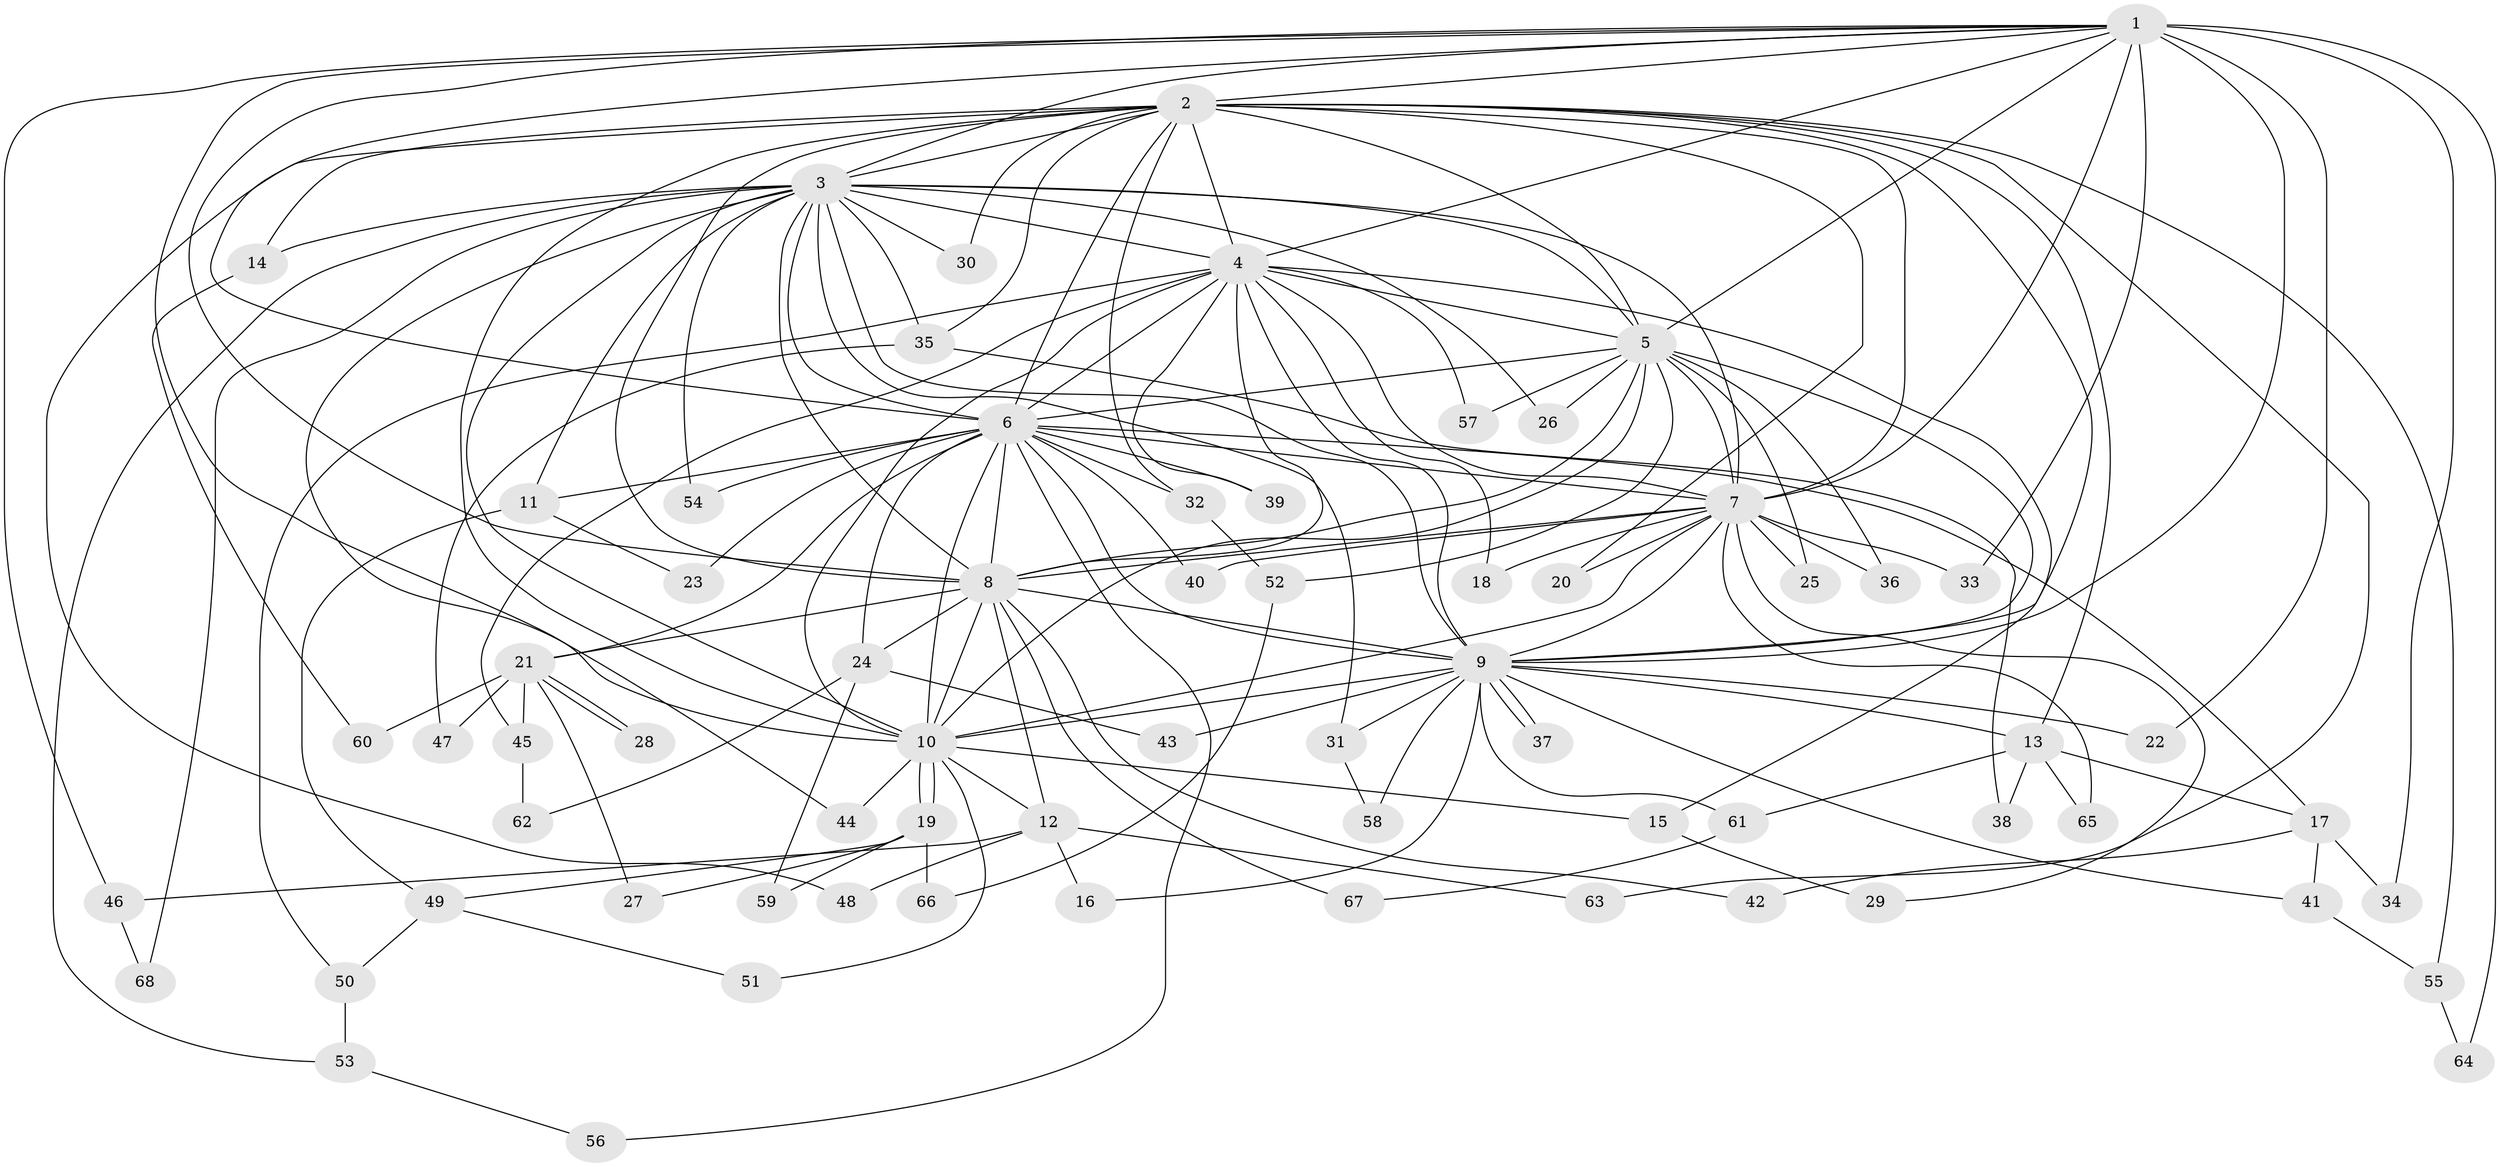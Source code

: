 // Generated by graph-tools (version 1.1) at 2025/35/03/09/25 02:35:10]
// undirected, 68 vertices, 161 edges
graph export_dot {
graph [start="1"]
  node [color=gray90,style=filled];
  1;
  2;
  3;
  4;
  5;
  6;
  7;
  8;
  9;
  10;
  11;
  12;
  13;
  14;
  15;
  16;
  17;
  18;
  19;
  20;
  21;
  22;
  23;
  24;
  25;
  26;
  27;
  28;
  29;
  30;
  31;
  32;
  33;
  34;
  35;
  36;
  37;
  38;
  39;
  40;
  41;
  42;
  43;
  44;
  45;
  46;
  47;
  48;
  49;
  50;
  51;
  52;
  53;
  54;
  55;
  56;
  57;
  58;
  59;
  60;
  61;
  62;
  63;
  64;
  65;
  66;
  67;
  68;
  1 -- 2;
  1 -- 3;
  1 -- 4;
  1 -- 5;
  1 -- 6;
  1 -- 7;
  1 -- 8;
  1 -- 9;
  1 -- 10;
  1 -- 22;
  1 -- 33;
  1 -- 34;
  1 -- 46;
  1 -- 64;
  2 -- 3;
  2 -- 4;
  2 -- 5;
  2 -- 6;
  2 -- 7;
  2 -- 8;
  2 -- 9;
  2 -- 10;
  2 -- 13;
  2 -- 14;
  2 -- 20;
  2 -- 30;
  2 -- 32;
  2 -- 35;
  2 -- 48;
  2 -- 55;
  2 -- 63;
  3 -- 4;
  3 -- 5;
  3 -- 6;
  3 -- 7;
  3 -- 8;
  3 -- 9;
  3 -- 10;
  3 -- 11;
  3 -- 14;
  3 -- 26;
  3 -- 30;
  3 -- 31;
  3 -- 35;
  3 -- 44;
  3 -- 53;
  3 -- 54;
  3 -- 68;
  4 -- 5;
  4 -- 6;
  4 -- 7;
  4 -- 8;
  4 -- 9;
  4 -- 10;
  4 -- 15;
  4 -- 18;
  4 -- 39;
  4 -- 45;
  4 -- 50;
  4 -- 57;
  5 -- 6;
  5 -- 7;
  5 -- 8;
  5 -- 9;
  5 -- 10;
  5 -- 25;
  5 -- 26;
  5 -- 36;
  5 -- 52;
  5 -- 57;
  6 -- 7;
  6 -- 8;
  6 -- 9;
  6 -- 10;
  6 -- 11;
  6 -- 17;
  6 -- 21;
  6 -- 23;
  6 -- 24;
  6 -- 32;
  6 -- 39;
  6 -- 40;
  6 -- 54;
  6 -- 56;
  7 -- 8;
  7 -- 9;
  7 -- 10;
  7 -- 18;
  7 -- 20;
  7 -- 25;
  7 -- 29;
  7 -- 33;
  7 -- 36;
  7 -- 40;
  7 -- 65;
  8 -- 9;
  8 -- 10;
  8 -- 12;
  8 -- 21;
  8 -- 24;
  8 -- 42;
  8 -- 67;
  9 -- 10;
  9 -- 13;
  9 -- 16;
  9 -- 22;
  9 -- 31;
  9 -- 37;
  9 -- 37;
  9 -- 41;
  9 -- 43;
  9 -- 58;
  9 -- 61;
  10 -- 12;
  10 -- 15;
  10 -- 19;
  10 -- 19;
  10 -- 44;
  10 -- 51;
  11 -- 23;
  11 -- 49;
  12 -- 16;
  12 -- 46;
  12 -- 48;
  12 -- 63;
  13 -- 17;
  13 -- 38;
  13 -- 61;
  13 -- 65;
  14 -- 60;
  15 -- 29;
  17 -- 34;
  17 -- 41;
  17 -- 42;
  19 -- 27;
  19 -- 49;
  19 -- 59;
  19 -- 66;
  21 -- 27;
  21 -- 28;
  21 -- 28;
  21 -- 45;
  21 -- 47;
  21 -- 60;
  24 -- 43;
  24 -- 59;
  24 -- 62;
  31 -- 58;
  32 -- 52;
  35 -- 38;
  35 -- 47;
  41 -- 55;
  45 -- 62;
  46 -- 68;
  49 -- 50;
  49 -- 51;
  50 -- 53;
  52 -- 66;
  53 -- 56;
  55 -- 64;
  61 -- 67;
}
